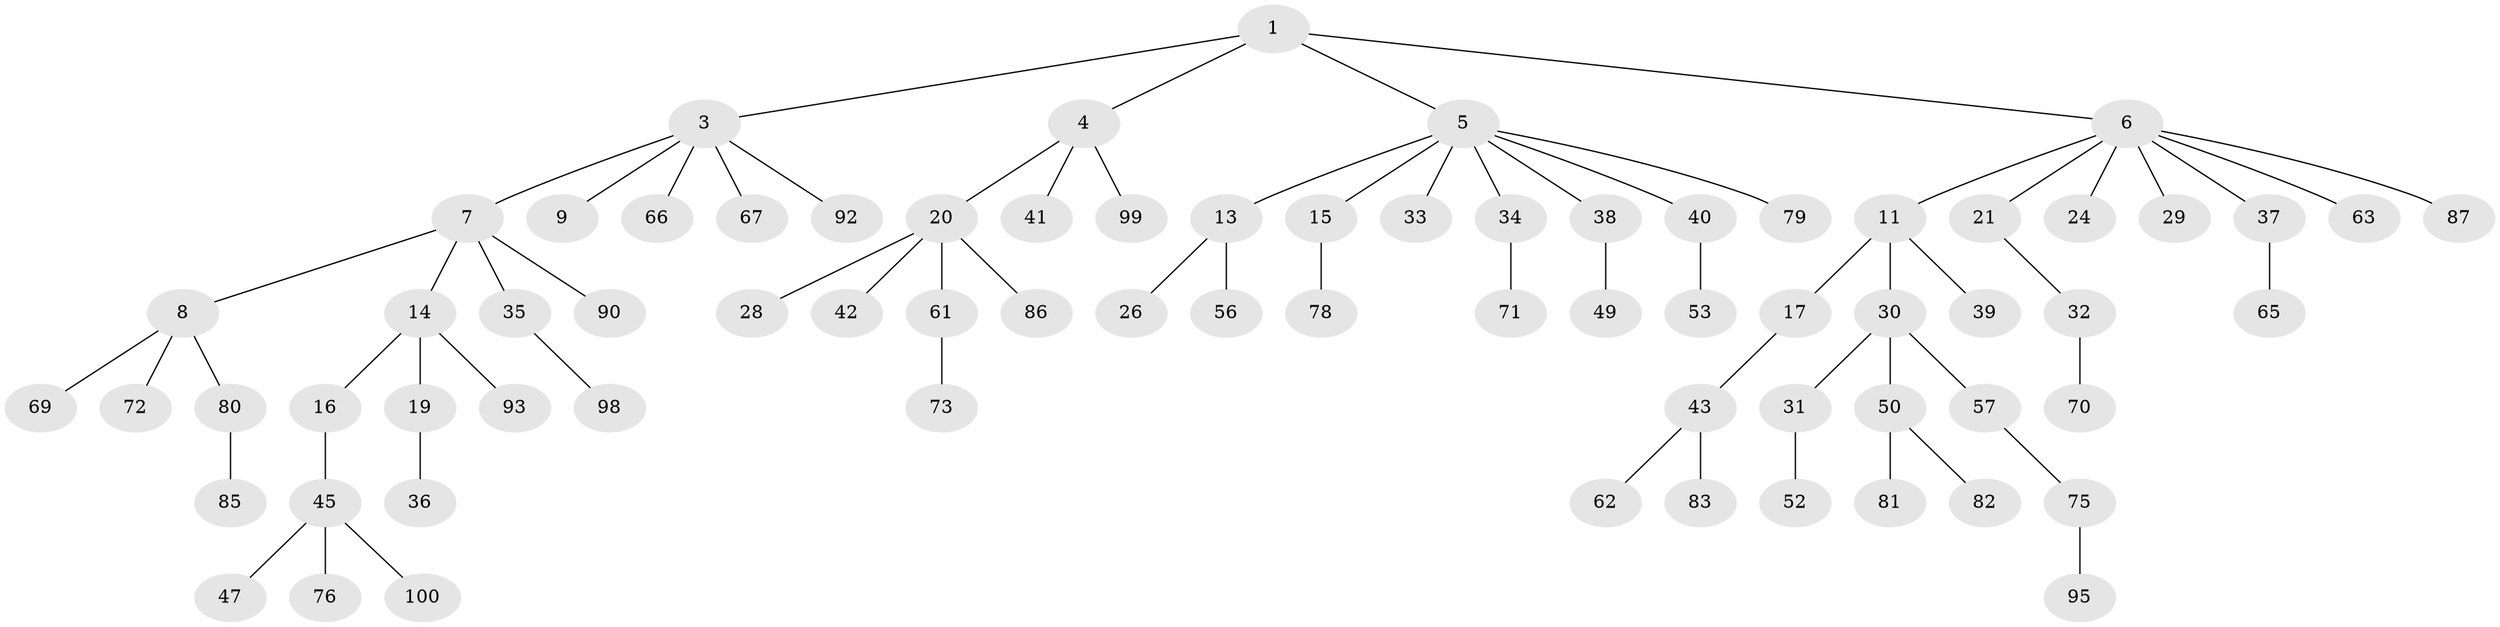 // Generated by graph-tools (version 1.1) at 2025/24/03/03/25 07:24:06]
// undirected, 72 vertices, 71 edges
graph export_dot {
graph [start="1"]
  node [color=gray90,style=filled];
  1 [super="+2"];
  3 [super="+48"];
  4 [super="+44"];
  5 [super="+10"];
  6 [super="+12"];
  7 [super="+23"];
  8 [super="+101"];
  9;
  11 [super="+27"];
  13 [super="+18"];
  14 [super="+46"];
  15;
  16;
  17;
  19 [super="+25"];
  20 [super="+22"];
  21;
  24;
  26;
  28 [super="+60"];
  29 [super="+94"];
  30 [super="+54"];
  31 [super="+68"];
  32 [super="+59"];
  33;
  34;
  35 [super="+88"];
  36 [super="+55"];
  37 [super="+64"];
  38;
  39;
  40 [super="+102"];
  41;
  42 [super="+91"];
  43 [super="+51"];
  45 [super="+77"];
  47;
  49 [super="+89"];
  50 [super="+58"];
  52;
  53 [super="+74"];
  56 [super="+103"];
  57;
  61;
  62;
  63;
  65;
  66;
  67;
  69;
  70;
  71;
  72;
  73;
  75 [super="+84"];
  76;
  78 [super="+97"];
  79;
  80;
  81;
  82;
  83;
  85;
  86 [super="+96"];
  87;
  90;
  92;
  93;
  95;
  98;
  99;
  100;
  1 -- 3;
  1 -- 6;
  1 -- 4;
  1 -- 5;
  3 -- 7;
  3 -- 9;
  3 -- 66;
  3 -- 67;
  3 -- 92;
  4 -- 20;
  4 -- 41;
  4 -- 99;
  5 -- 15;
  5 -- 33;
  5 -- 40;
  5 -- 34;
  5 -- 38;
  5 -- 13;
  5 -- 79;
  6 -- 11;
  6 -- 24;
  6 -- 29;
  6 -- 37;
  6 -- 21;
  6 -- 87;
  6 -- 63;
  7 -- 8;
  7 -- 14;
  7 -- 35;
  7 -- 90;
  8 -- 69;
  8 -- 72;
  8 -- 80;
  11 -- 17;
  11 -- 39;
  11 -- 30;
  13 -- 26;
  13 -- 56;
  14 -- 16;
  14 -- 19;
  14 -- 93;
  15 -- 78;
  16 -- 45;
  17 -- 43;
  19 -- 36;
  20 -- 28;
  20 -- 42;
  20 -- 61;
  20 -- 86;
  21 -- 32;
  30 -- 31;
  30 -- 50;
  30 -- 57;
  31 -- 52;
  32 -- 70;
  34 -- 71;
  35 -- 98;
  37 -- 65;
  38 -- 49;
  40 -- 53;
  43 -- 83;
  43 -- 62;
  45 -- 47;
  45 -- 76;
  45 -- 100;
  50 -- 81;
  50 -- 82;
  57 -- 75;
  61 -- 73;
  75 -- 95;
  80 -- 85;
}
